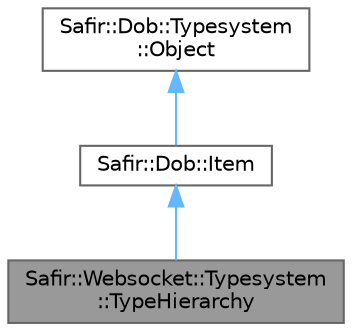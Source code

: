 digraph "Safir::Websocket::Typesystem::TypeHierarchy"
{
 // LATEX_PDF_SIZE
  bgcolor="transparent";
  edge [fontname=Helvetica,fontsize=10,labelfontname=Helvetica,labelfontsize=10];
  node [fontname=Helvetica,fontsize=10,shape=box,height=0.2,width=0.4];
  Node1 [label="Safir::Websocket::Typesystem\l::TypeHierarchy",height=0.2,width=0.4,color="gray40", fillcolor="grey60", style="filled", fontcolor="black",tooltip="Representation of the Dob typesystem."];
  Node2 -> Node1 [dir="back",color="steelblue1",style="solid"];
  Node2 [label="Safir::Dob::Item",height=0.2,width=0.4,color="gray40", fillcolor="white", style="filled",URL="$a01807.html",tooltip="The baseclass for all items."];
  Node3 -> Node2 [dir="back",color="steelblue1",style="solid"];
  Node3 [label="Safir::Dob::Typesystem\l::Object",height=0.2,width=0.4,color="gray40", fillcolor="white", style="filled",URL="$a01499.html",tooltip="The base class for all DOB objects."];
}
